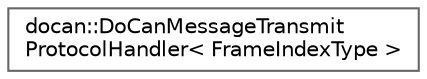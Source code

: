 digraph "Graphical Class Hierarchy"
{
 // LATEX_PDF_SIZE
  bgcolor="transparent";
  edge [fontname=Helvetica,fontsize=10,labelfontname=Helvetica,labelfontsize=10];
  node [fontname=Helvetica,fontsize=10,shape=box,height=0.2,width=0.4];
  rankdir="LR";
  Node0 [id="Node000000",label="docan::DoCanMessageTransmit\lProtocolHandler\< FrameIndexType \>",height=0.2,width=0.4,color="grey40", fillcolor="white", style="filled",URL="$d1/d77/classdocan_1_1DoCanMessageTransmitProtocolHandler.html",tooltip=" "];
}
